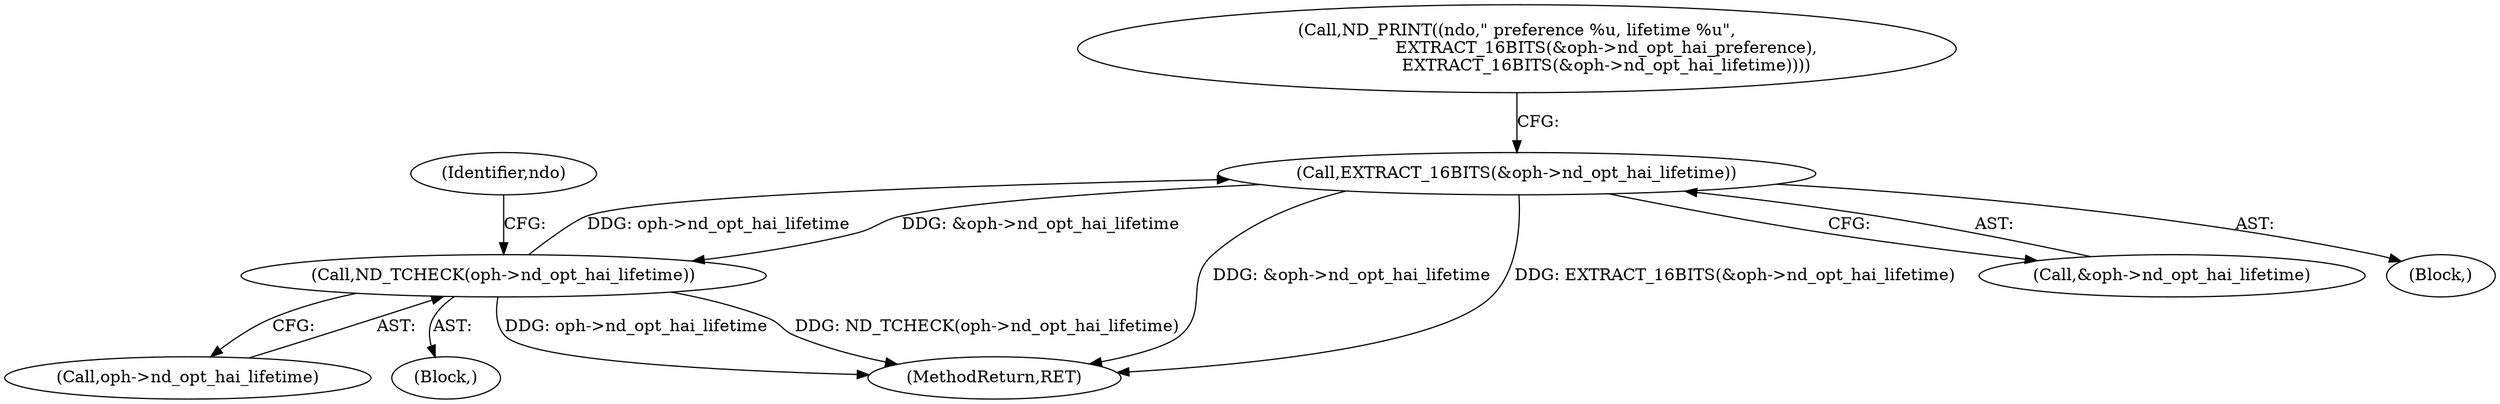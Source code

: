 digraph "0_tcpdump_d7505276842e85bfd067fa21cdb32b8a2dc3c5e4_0@pointer" {
"1000485" [label="(Call,EXTRACT_16BITS(&oph->nd_opt_hai_lifetime))"];
"1000470" [label="(Call,ND_TCHECK(oph->nd_opt_hai_lifetime))"];
"1000485" [label="(Call,EXTRACT_16BITS(&oph->nd_opt_hai_lifetime))"];
"1000648" [label="(MethodReturn,RET)"];
"1000470" [label="(Call,ND_TCHECK(oph->nd_opt_hai_lifetime))"];
"1000474" [label="(Call,ND_PRINT((ndo,\" preference %u, lifetime %u\",\n                                  EXTRACT_16BITS(&oph->nd_opt_hai_preference),\n                                  EXTRACT_16BITS(&oph->nd_opt_hai_lifetime))))"];
"1000486" [label="(Call,&oph->nd_opt_hai_lifetime)"];
"1000471" [label="(Call,oph->nd_opt_hai_lifetime)"];
"1000476" [label="(Identifier,ndo)"];
"1000485" [label="(Call,EXTRACT_16BITS(&oph->nd_opt_hai_lifetime))"];
"1000200" [label="(Block,)"];
"1000479" [label="(Block,)"];
"1000485" -> "1000479"  [label="AST: "];
"1000485" -> "1000486"  [label="CFG: "];
"1000486" -> "1000485"  [label="AST: "];
"1000474" -> "1000485"  [label="CFG: "];
"1000485" -> "1000648"  [label="DDG: &oph->nd_opt_hai_lifetime"];
"1000485" -> "1000648"  [label="DDG: EXTRACT_16BITS(&oph->nd_opt_hai_lifetime)"];
"1000485" -> "1000470"  [label="DDG: &oph->nd_opt_hai_lifetime"];
"1000470" -> "1000485"  [label="DDG: oph->nd_opt_hai_lifetime"];
"1000470" -> "1000200"  [label="AST: "];
"1000470" -> "1000471"  [label="CFG: "];
"1000471" -> "1000470"  [label="AST: "];
"1000476" -> "1000470"  [label="CFG: "];
"1000470" -> "1000648"  [label="DDG: oph->nd_opt_hai_lifetime"];
"1000470" -> "1000648"  [label="DDG: ND_TCHECK(oph->nd_opt_hai_lifetime)"];
}
